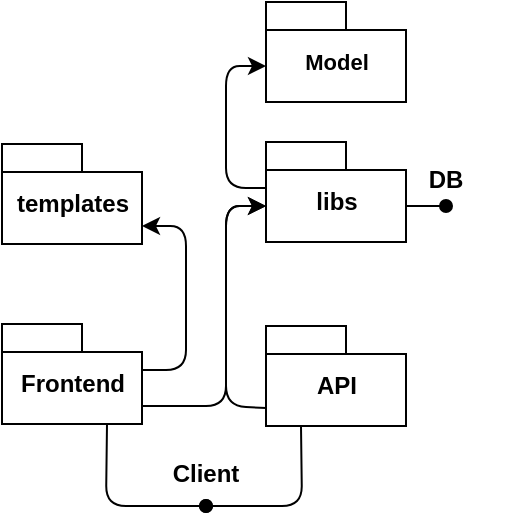 <mxfile>
    <diagram id="j05pT7VrZvMyVxWHpHeo" name="Page-1">
        <mxGraphModel dx="331" dy="420" grid="1" gridSize="10" guides="1" tooltips="1" connect="1" arrows="1" fold="1" page="1" pageScale="1" pageWidth="827" pageHeight="1169" math="0" shadow="0">
            <root>
                <mxCell id="0"/>
                <mxCell id="1" parent="0"/>
                <mxCell id="18" style="edgeStyle=none;html=1;exitX=0.25;exitY=1;exitDx=0;exitDy=0;exitPerimeter=0;fontSize=12;endArrow=oval;endFill=1;" parent="1" source="2" edge="1">
                    <mxGeometry relative="1" as="geometry">
                        <mxPoint x="280" y="290" as="targetPoint"/>
                        <Array as="points">
                            <mxPoint x="328" y="290"/>
                        </Array>
                    </mxGeometry>
                </mxCell>
                <mxCell id="2" value="API" style="shape=folder;fontStyle=1;spacingTop=10;tabWidth=40;tabHeight=14;tabPosition=left;html=1;" parent="1" vertex="1">
                    <mxGeometry x="310" y="200" width="70" height="50" as="geometry"/>
                </mxCell>
                <mxCell id="19" style="edgeStyle=none;html=1;exitX=0.75;exitY=1;exitDx=0;exitDy=0;exitPerimeter=0;fontSize=12;endArrow=oval;endFill=1;" parent="1" source="3" edge="1">
                    <mxGeometry relative="1" as="geometry">
                        <mxPoint x="280" y="290" as="targetPoint"/>
                        <Array as="points">
                            <mxPoint x="230" y="290"/>
                        </Array>
                    </mxGeometry>
                </mxCell>
                <mxCell id="3" value="Frontend" style="shape=folder;fontStyle=1;spacingTop=10;tabWidth=40;tabHeight=14;tabPosition=left;html=1;" parent="1" vertex="1">
                    <mxGeometry x="178" y="199" width="70" height="50" as="geometry"/>
                </mxCell>
                <mxCell id="14" style="edgeStyle=none;html=1;exitX=0;exitY=0;exitDx=0;exitDy=32;exitPerimeter=0;entryX=0;entryY=0;entryDx=0;entryDy=23;entryPerimeter=0;fontSize=12;startArrow=classic;startFill=1;endArrow=none;endFill=0;" parent="1" source="4" target="6" edge="1">
                    <mxGeometry relative="1" as="geometry">
                        <Array as="points">
                            <mxPoint x="290" y="70"/>
                            <mxPoint x="290" y="131"/>
                        </Array>
                    </mxGeometry>
                </mxCell>
                <mxCell id="15" style="edgeStyle=none;html=1;exitX=0;exitY=0;exitDx=70;exitDy=32;exitPerimeter=0;fontSize=12;endArrow=oval;endFill=1;" parent="1" source="6" edge="1">
                    <mxGeometry relative="1" as="geometry">
                        <mxPoint x="400" y="140" as="targetPoint"/>
                    </mxGeometry>
                </mxCell>
                <mxCell id="4" value="&lt;font style=&quot;font-size: 11px;&quot;&gt;Model&lt;/font&gt;" style="shape=folder;fontStyle=1;spacingTop=10;tabWidth=40;tabHeight=14;tabPosition=left;html=1;" parent="1" vertex="1">
                    <mxGeometry x="310" y="38" width="70" height="50" as="geometry"/>
                </mxCell>
                <mxCell id="13" style="edgeStyle=none;html=1;exitX=0;exitY=0;exitDx=70;exitDy=41;exitPerimeter=0;entryX=0;entryY=0;entryDx=70;entryDy=23;entryPerimeter=0;fontSize=12;startArrow=classic;startFill=1;endArrow=none;endFill=0;" parent="1" source="5" target="3" edge="1">
                    <mxGeometry relative="1" as="geometry">
                        <Array as="points">
                            <mxPoint x="270" y="150"/>
                            <mxPoint x="270" y="222"/>
                        </Array>
                    </mxGeometry>
                </mxCell>
                <mxCell id="5" value="&lt;font style=&quot;font-size: 12px;&quot;&gt;templates&lt;/font&gt;" style="shape=folder;fontStyle=1;spacingTop=10;tabWidth=40;tabHeight=14;tabPosition=left;html=1;fontSize=11;" parent="1" vertex="1">
                    <mxGeometry x="178" y="109" width="70" height="50" as="geometry"/>
                </mxCell>
                <mxCell id="12" style="edgeStyle=none;html=1;exitX=0;exitY=0;exitDx=0;exitDy=32;exitPerimeter=0;entryX=0;entryY=0;entryDx=0;entryDy=41;entryPerimeter=0;fontSize=12;endArrow=none;endFill=0;startArrow=classic;startFill=1;" parent="1" source="6" target="2" edge="1">
                    <mxGeometry relative="1" as="geometry">
                        <Array as="points">
                            <mxPoint x="290" y="140"/>
                            <mxPoint x="290" y="240"/>
                        </Array>
                    </mxGeometry>
                </mxCell>
                <mxCell id="22" style="edgeStyle=none;html=1;exitX=0;exitY=0;exitDx=0;exitDy=32;exitPerimeter=0;entryX=0;entryY=0;entryDx=70;entryDy=41;entryPerimeter=0;fontSize=12;startArrow=classic;startFill=1;endArrow=none;endFill=0;" parent="1" source="6" target="3" edge="1">
                    <mxGeometry relative="1" as="geometry">
                        <Array as="points">
                            <mxPoint x="290" y="140"/>
                            <mxPoint x="290" y="240"/>
                        </Array>
                    </mxGeometry>
                </mxCell>
                <mxCell id="6" value="libs" style="shape=folder;fontStyle=1;spacingTop=10;tabWidth=40;tabHeight=14;tabPosition=left;html=1;fontSize=12;" parent="1" vertex="1">
                    <mxGeometry x="310" y="108" width="70" height="50" as="geometry"/>
                </mxCell>
                <mxCell id="16" value="DB" style="text;align=center;fontStyle=1;verticalAlign=middle;spacingLeft=3;spacingRight=3;strokeColor=none;rotatable=0;points=[[0,0.5],[1,0.5]];portConstraint=eastwest;fontSize=12;" parent="1" vertex="1">
                    <mxGeometry x="360" y="113" width="80" height="26" as="geometry"/>
                </mxCell>
                <mxCell id="20" value="Client" style="text;align=center;fontStyle=1;verticalAlign=middle;spacingLeft=3;spacingRight=3;strokeColor=none;rotatable=0;points=[[0,0.5],[1,0.5]];portConstraint=eastwest;fontSize=12;" parent="1" vertex="1">
                    <mxGeometry x="240" y="260" width="80" height="26" as="geometry"/>
                </mxCell>
            </root>
        </mxGraphModel>
    </diagram>
</mxfile>